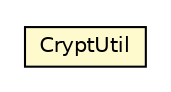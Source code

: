 #!/usr/local/bin/dot
#
# Class diagram 
# Generated by UMLGraph version R5_6-24-gf6e263 (http://www.umlgraph.org/)
#

digraph G {
	edge [fontname="Helvetica",fontsize=10,labelfontname="Helvetica",labelfontsize=10];
	node [fontname="Helvetica",fontsize=10,shape=plaintext];
	nodesep=0.25;
	ranksep=0.5;
	// org.universAAL.middleware.connectors.communication.jgroups.util.CryptUtil
	c165211 [label=<<table title="org.universAAL.middleware.connectors.communication.jgroups.util.CryptUtil" border="0" cellborder="1" cellspacing="0" cellpadding="2" port="p" bgcolor="lemonChiffon" href="./CryptUtil.html">
		<tr><td><table border="0" cellspacing="0" cellpadding="1">
<tr><td align="center" balign="center"> CryptUtil </td></tr>
		</table></td></tr>
		</table>>, URL="./CryptUtil.html", fontname="Helvetica", fontcolor="black", fontsize=10.0];
}

